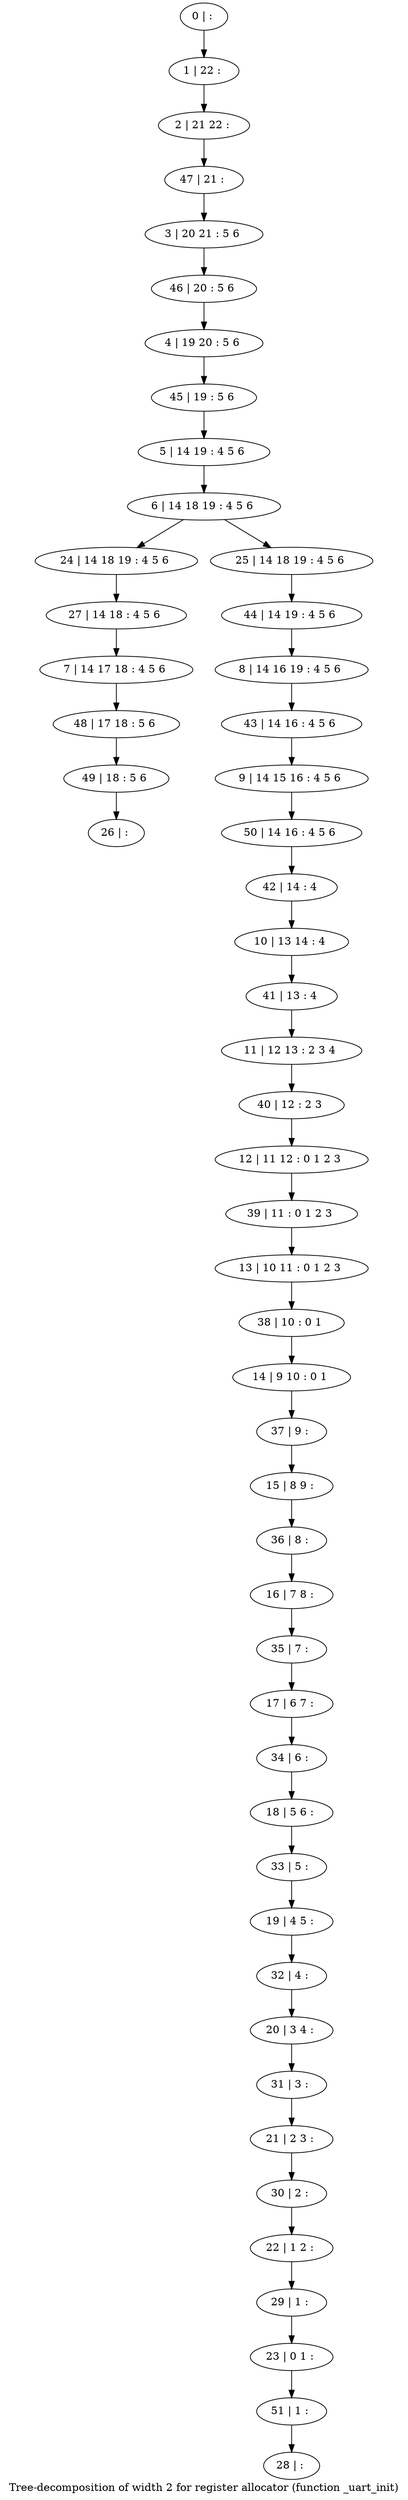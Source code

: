 digraph G {
graph [label="Tree-decomposition of width 2 for register allocator (function _uart_init)"]
0[label="0 | : "];
1[label="1 | 22 : "];
2[label="2 | 21 22 : "];
3[label="3 | 20 21 : 5 6 "];
4[label="4 | 19 20 : 5 6 "];
5[label="5 | 14 19 : 4 5 6 "];
6[label="6 | 14 18 19 : 4 5 6 "];
7[label="7 | 14 17 18 : 4 5 6 "];
8[label="8 | 14 16 19 : 4 5 6 "];
9[label="9 | 14 15 16 : 4 5 6 "];
10[label="10 | 13 14 : 4 "];
11[label="11 | 12 13 : 2 3 4 "];
12[label="12 | 11 12 : 0 1 2 3 "];
13[label="13 | 10 11 : 0 1 2 3 "];
14[label="14 | 9 10 : 0 1 "];
15[label="15 | 8 9 : "];
16[label="16 | 7 8 : "];
17[label="17 | 6 7 : "];
18[label="18 | 5 6 : "];
19[label="19 | 4 5 : "];
20[label="20 | 3 4 : "];
21[label="21 | 2 3 : "];
22[label="22 | 1 2 : "];
23[label="23 | 0 1 : "];
24[label="24 | 14 18 19 : 4 5 6 "];
25[label="25 | 14 18 19 : 4 5 6 "];
26[label="26 | : "];
27[label="27 | 14 18 : 4 5 6 "];
28[label="28 | : "];
29[label="29 | 1 : "];
30[label="30 | 2 : "];
31[label="31 | 3 : "];
32[label="32 | 4 : "];
33[label="33 | 5 : "];
34[label="34 | 6 : "];
35[label="35 | 7 : "];
36[label="36 | 8 : "];
37[label="37 | 9 : "];
38[label="38 | 10 : 0 1 "];
39[label="39 | 11 : 0 1 2 3 "];
40[label="40 | 12 : 2 3 "];
41[label="41 | 13 : 4 "];
42[label="42 | 14 : 4 "];
43[label="43 | 14 16 : 4 5 6 "];
44[label="44 | 14 19 : 4 5 6 "];
45[label="45 | 19 : 5 6 "];
46[label="46 | 20 : 5 6 "];
47[label="47 | 21 : "];
48[label="48 | 17 18 : 5 6 "];
49[label="49 | 18 : 5 6 "];
50[label="50 | 14 16 : 4 5 6 "];
51[label="51 | 1 : "];
0->1 ;
1->2 ;
5->6 ;
6->24 ;
6->25 ;
27->7 ;
24->27 ;
29->23 ;
22->29 ;
30->22 ;
21->30 ;
31->21 ;
20->31 ;
32->20 ;
19->32 ;
33->19 ;
18->33 ;
34->18 ;
17->34 ;
35->17 ;
16->35 ;
36->16 ;
15->36 ;
37->15 ;
14->37 ;
38->14 ;
13->38 ;
39->13 ;
12->39 ;
40->12 ;
11->40 ;
41->11 ;
10->41 ;
42->10 ;
43->9 ;
8->43 ;
44->8 ;
25->44 ;
45->5 ;
4->45 ;
46->4 ;
3->46 ;
47->3 ;
2->47 ;
7->48 ;
49->26 ;
48->49 ;
50->42 ;
9->50 ;
51->28 ;
23->51 ;
}
